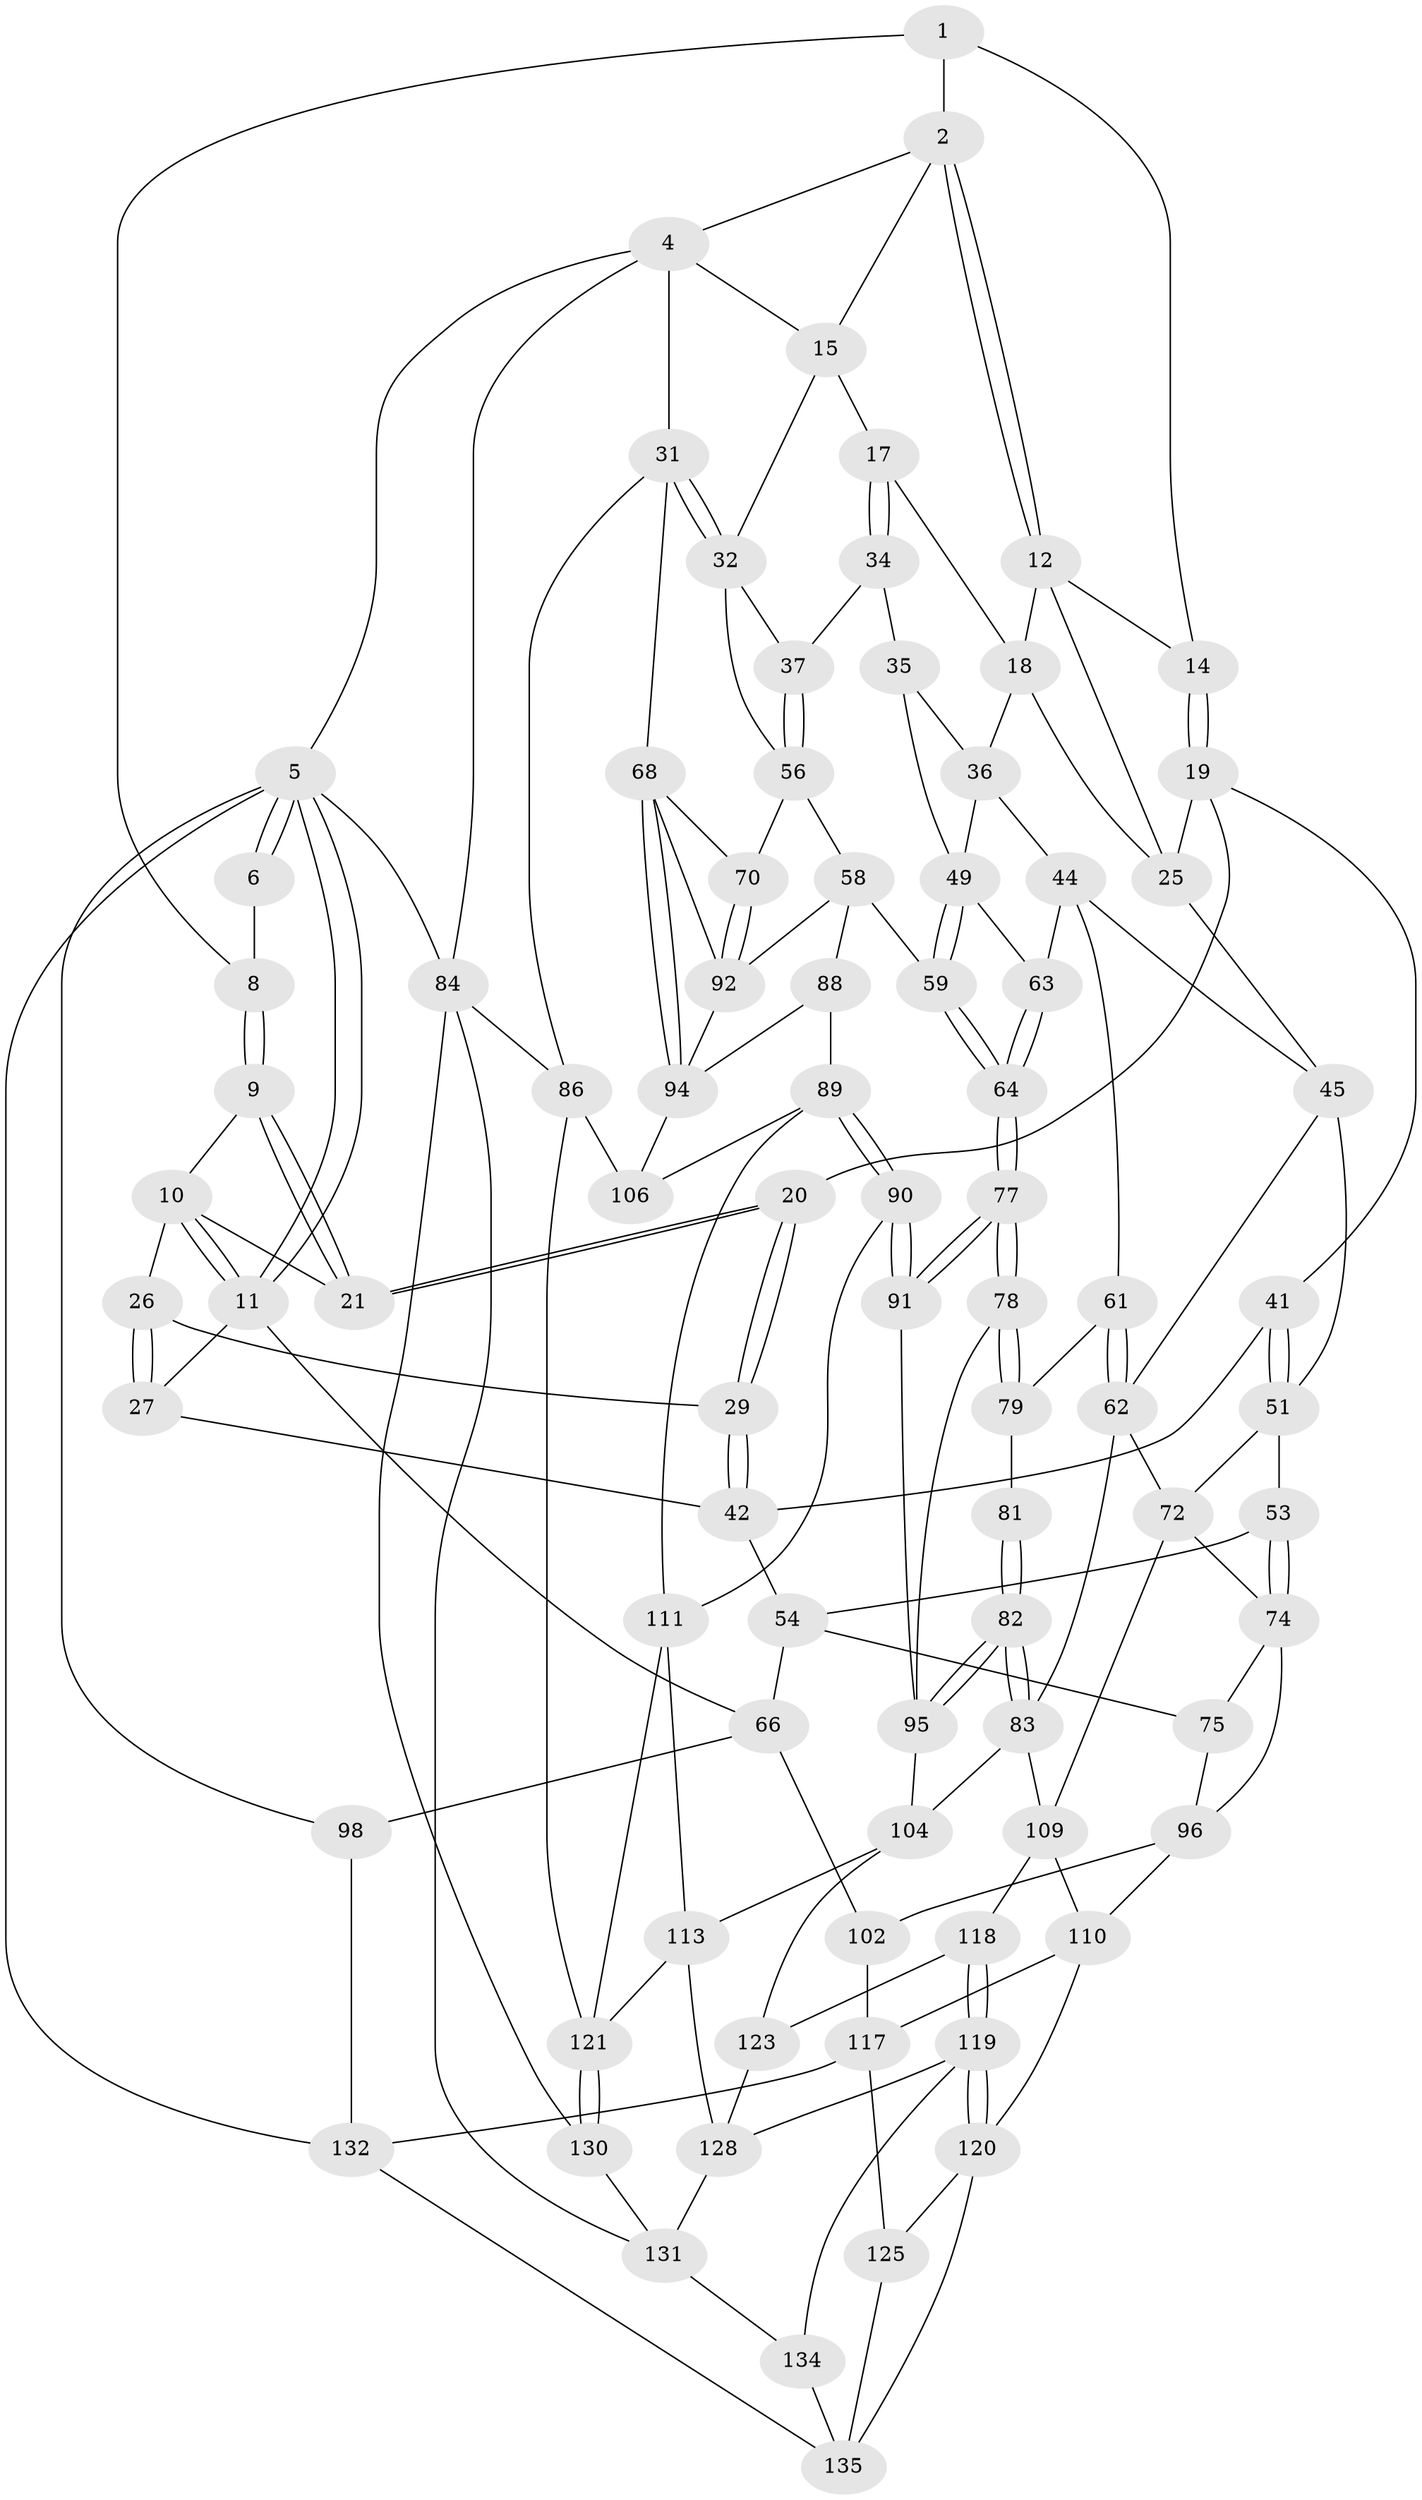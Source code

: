 // Generated by graph-tools (version 1.1) at 2025/24/03/03/25 07:24:38]
// undirected, 85 vertices, 186 edges
graph export_dot {
graph [start="1"]
  node [color=gray90,style=filled];
  1 [pos="+0.5026614705465395+0",super="+7"];
  2 [pos="+0.5621464544551991+0",super="+3"];
  4 [pos="+1+0",super="+23"];
  5 [pos="+0+0",super="+99"];
  6 [pos="+0.14076495922193782+0"];
  8 [pos="+0.1814682272207493+0"];
  9 [pos="+0.16250516040546678+0.0515792870909436"];
  10 [pos="+0.051200359242511234+0.09032257897788604",super="+22"];
  11 [pos="+0+0",super="+28"];
  12 [pos="+0.5679889559090006+0",super="+13"];
  14 [pos="+0.3256626266001059+0.13404152672603473"];
  15 [pos="+0.8184337352276655+0.09130121597160525",super="+16"];
  17 [pos="+0.7610125437566955+0.12344356840455649"];
  18 [pos="+0.6641220299122532+0.062000391449522546",super="+24"];
  19 [pos="+0.322137150930522+0.1424073490146663",super="+40"];
  20 [pos="+0.1973124274825924+0.14583389949829123"];
  21 [pos="+0.17580957200523722+0.11324161062070347"];
  25 [pos="+0.5021263850500702+0.16394595190943972",super="+39"];
  26 [pos="+0.07311880249033392+0.17837146696859502",super="+30"];
  27 [pos="+0+0.29664702517689984",super="+46"];
  29 [pos="+0.179145721958454+0.20567263258253984"];
  31 [pos="+1+0.14627857553770768",super="+67"];
  32 [pos="+1+0.2112321906488148",super="+33"];
  34 [pos="+0.721087047586597+0.2276824850857373",super="+38"];
  35 [pos="+0.7024826519699772+0.2326859026754237",super="+48"];
  36 [pos="+0.6276370360955718+0.21804461507069287",super="+43"];
  37 [pos="+0.8043833870769231+0.29712904444916405"];
  41 [pos="+0.3484554601460633+0.2659225329953527"];
  42 [pos="+0.23668253292633934+0.27913461236814313",super="+47"];
  44 [pos="+0.4788267518632327+0.31744265549815015",super="+60"];
  45 [pos="+0.4787801271520004+0.3174154672607642",super="+55"];
  49 [pos="+0.6617314241248272+0.34307089810824326",super="+50"];
  51 [pos="+0.30676110507386123+0.4016414313542408",super="+52"];
  53 [pos="+0.18504992217821475+0.4002611877282167"];
  54 [pos="+0.18396971745682125+0.3983321704249325",super="+65"];
  56 [pos="+0.852575558066734+0.36662781603580724",super="+57"];
  58 [pos="+0.809346902273494+0.4315862370081904",super="+87"];
  59 [pos="+0.7795497086203027+0.4364149251398169"];
  61 [pos="+0.47630307224774066+0.4592654458269467"];
  62 [pos="+0.3719256804930951+0.4791524497662006",super="+71"];
  63 [pos="+0.6036414495002728+0.46950072478208627"];
  64 [pos="+0.6338643174010661+0.5389329804742063"];
  66 [pos="+0+0.46573979355445677",super="+97"];
  68 [pos="+1+0.47650009198314663",super="+69"];
  70 [pos="+0.8692404940919883+0.4396939942144816"];
  72 [pos="+0.3206047040729994+0.6241297557161433",super="+73"];
  74 [pos="+0.15972169241780287+0.4621296497386236",super="+76"];
  75 [pos="+0.07472200404792588+0.5325339590547692"];
  77 [pos="+0.6328908152528371+0.5425509835173882"];
  78 [pos="+0.5810696777600108+0.5428275881707665"];
  79 [pos="+0.5733384206444901+0.5395396222544715",super="+80"];
  81 [pos="+0.47084562332414803+0.5180026068559603"];
  82 [pos="+0.3590108459102409+0.6192974904403128"];
  83 [pos="+0.34822699147417674+0.6249395300080027",super="+105"];
  84 [pos="+1+1",super="+85"];
  86 [pos="+1+0.9334858058675087",super="+108"];
  88 [pos="+0.7636535292211328+0.6080325722431211"];
  89 [pos="+0.7501883494686801+0.6112868499156944",super="+107"];
  90 [pos="+0.649597779178093+0.6045560201564297"];
  91 [pos="+0.6463137626830425+0.5984509987980836"];
  92 [pos="+0.9003912553260937+0.5585740837528685",super="+93"];
  94 [pos="+0.911975346802327+0.6250414951332034",super="+103"];
  95 [pos="+0.47180858344795296+0.5856446733069316",super="+100"];
  96 [pos="+0.11801332228053169+0.5882906144814205",super="+101"];
  98 [pos="+0+0.863856500425183"];
  102 [pos="+0+0.7487178139735594"];
  104 [pos="+0.4057012100787679+0.695175755354003",super="+114"];
  106 [pos="+0.9208279238738467+0.6835074619191995"];
  109 [pos="+0.2671665183998193+0.6761159923230526",super="+115"];
  110 [pos="+0.18367363743639095+0.7241317340736244",super="+116"];
  111 [pos="+0.7203991089098729+0.7680630648962922",super="+112"];
  113 [pos="+0.5322315672722657+0.7603499006424999",super="+127"];
  117 [pos="+0.12599465781812805+0.7795867280541097",super="+126"];
  118 [pos="+0.26204433915218467+0.8718432951478082"];
  119 [pos="+0.2576939604527411+0.8790068946488675",super="+133"];
  120 [pos="+0.22086200967313946+0.8682446601448787",super="+124"];
  121 [pos="+0.7446235389185154+0.79642876034092",super="+122"];
  123 [pos="+0.4069211463033427+0.7605518511232567"];
  125 [pos="+0.1256721818299413+0.9089409114865484"];
  128 [pos="+0.5725093572707635+0.8736386127775101",super="+129"];
  130 [pos="+0.7577776230701371+0.8361775319229998"];
  131 [pos="+0.7087465147435639+0.9276480620988463",super="+138"];
  132 [pos="+0.07044947506184668+0.9121403491446735",super="+137"];
  134 [pos="+0.42343595623992075+1"];
  135 [pos="+0.3167317448811927+1",super="+136"];
  1 -- 2;
  1 -- 8;
  1 -- 14;
  2 -- 12;
  2 -- 12;
  2 -- 4;
  2 -- 15;
  4 -- 5;
  4 -- 84;
  4 -- 31;
  4 -- 15;
  5 -- 6;
  5 -- 6;
  5 -- 11;
  5 -- 11;
  5 -- 132;
  5 -- 98;
  5 -- 84;
  6 -- 8;
  8 -- 9;
  8 -- 9;
  9 -- 10;
  9 -- 21;
  9 -- 21;
  10 -- 11;
  10 -- 11;
  10 -- 26;
  10 -- 21;
  11 -- 66;
  11 -- 27;
  12 -- 18;
  12 -- 25;
  12 -- 14;
  14 -- 19;
  14 -- 19;
  15 -- 32;
  15 -- 17;
  17 -- 18;
  17 -- 34;
  17 -- 34;
  18 -- 25;
  18 -- 36;
  19 -- 20;
  19 -- 41;
  19 -- 25;
  20 -- 21;
  20 -- 21;
  20 -- 29;
  20 -- 29;
  25 -- 45;
  26 -- 27 [weight=2];
  26 -- 27;
  26 -- 29;
  27 -- 42;
  29 -- 42;
  29 -- 42;
  31 -- 32;
  31 -- 32;
  31 -- 68;
  31 -- 86;
  32 -- 56;
  32 -- 37;
  34 -- 35 [weight=2];
  34 -- 37;
  35 -- 36;
  35 -- 49;
  36 -- 49;
  36 -- 44;
  37 -- 56;
  37 -- 56;
  41 -- 42;
  41 -- 51;
  41 -- 51;
  42 -- 54;
  44 -- 45;
  44 -- 61;
  44 -- 63;
  45 -- 51;
  45 -- 62;
  49 -- 59;
  49 -- 59;
  49 -- 63;
  51 -- 72;
  51 -- 53;
  53 -- 54;
  53 -- 74;
  53 -- 74;
  54 -- 66;
  54 -- 75;
  56 -- 58;
  56 -- 70;
  58 -- 59;
  58 -- 88;
  58 -- 92;
  59 -- 64;
  59 -- 64;
  61 -- 62;
  61 -- 62;
  61 -- 79;
  62 -- 72;
  62 -- 83;
  63 -- 64;
  63 -- 64;
  64 -- 77;
  64 -- 77;
  66 -- 102;
  66 -- 98;
  68 -- 94;
  68 -- 94;
  68 -- 70;
  68 -- 92;
  70 -- 92;
  70 -- 92;
  72 -- 109;
  72 -- 74;
  74 -- 75;
  74 -- 96;
  75 -- 96;
  77 -- 78;
  77 -- 78;
  77 -- 91;
  77 -- 91;
  78 -- 79;
  78 -- 79;
  78 -- 95;
  79 -- 81 [weight=2];
  81 -- 82;
  81 -- 82;
  82 -- 83;
  82 -- 83;
  82 -- 95;
  82 -- 95;
  83 -- 104;
  83 -- 109;
  84 -- 130;
  84 -- 86;
  84 -- 131;
  86 -- 121;
  86 -- 106;
  88 -- 89;
  88 -- 94;
  89 -- 90;
  89 -- 90;
  89 -- 106;
  89 -- 111;
  90 -- 91;
  90 -- 91;
  90 -- 111;
  91 -- 95;
  92 -- 94;
  94 -- 106;
  95 -- 104;
  96 -- 102;
  96 -- 110;
  98 -- 132;
  102 -- 117;
  104 -- 113;
  104 -- 123;
  109 -- 110;
  109 -- 118;
  110 -- 120;
  110 -- 117;
  111 -- 113;
  111 -- 121;
  113 -- 128;
  113 -- 121;
  117 -- 132;
  117 -- 125;
  118 -- 119;
  118 -- 119;
  118 -- 123;
  119 -- 120;
  119 -- 120;
  119 -- 134;
  119 -- 128;
  120 -- 125;
  120 -- 135;
  121 -- 130;
  121 -- 130;
  123 -- 128;
  125 -- 135;
  128 -- 131;
  130 -- 131;
  131 -- 134;
  132 -- 135;
  134 -- 135;
}
